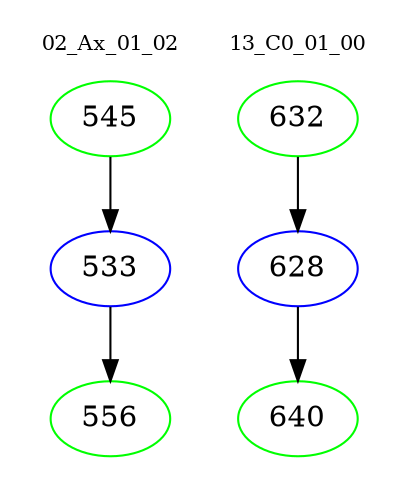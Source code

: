 digraph{
subgraph cluster_0 {
color = white
label = "02_Ax_01_02";
fontsize=10;
T0_545 [label="545", color="green"]
T0_545 -> T0_533 [color="black"]
T0_533 [label="533", color="blue"]
T0_533 -> T0_556 [color="black"]
T0_556 [label="556", color="green"]
}
subgraph cluster_1 {
color = white
label = "13_C0_01_00";
fontsize=10;
T1_632 [label="632", color="green"]
T1_632 -> T1_628 [color="black"]
T1_628 [label="628", color="blue"]
T1_628 -> T1_640 [color="black"]
T1_640 [label="640", color="green"]
}
}
